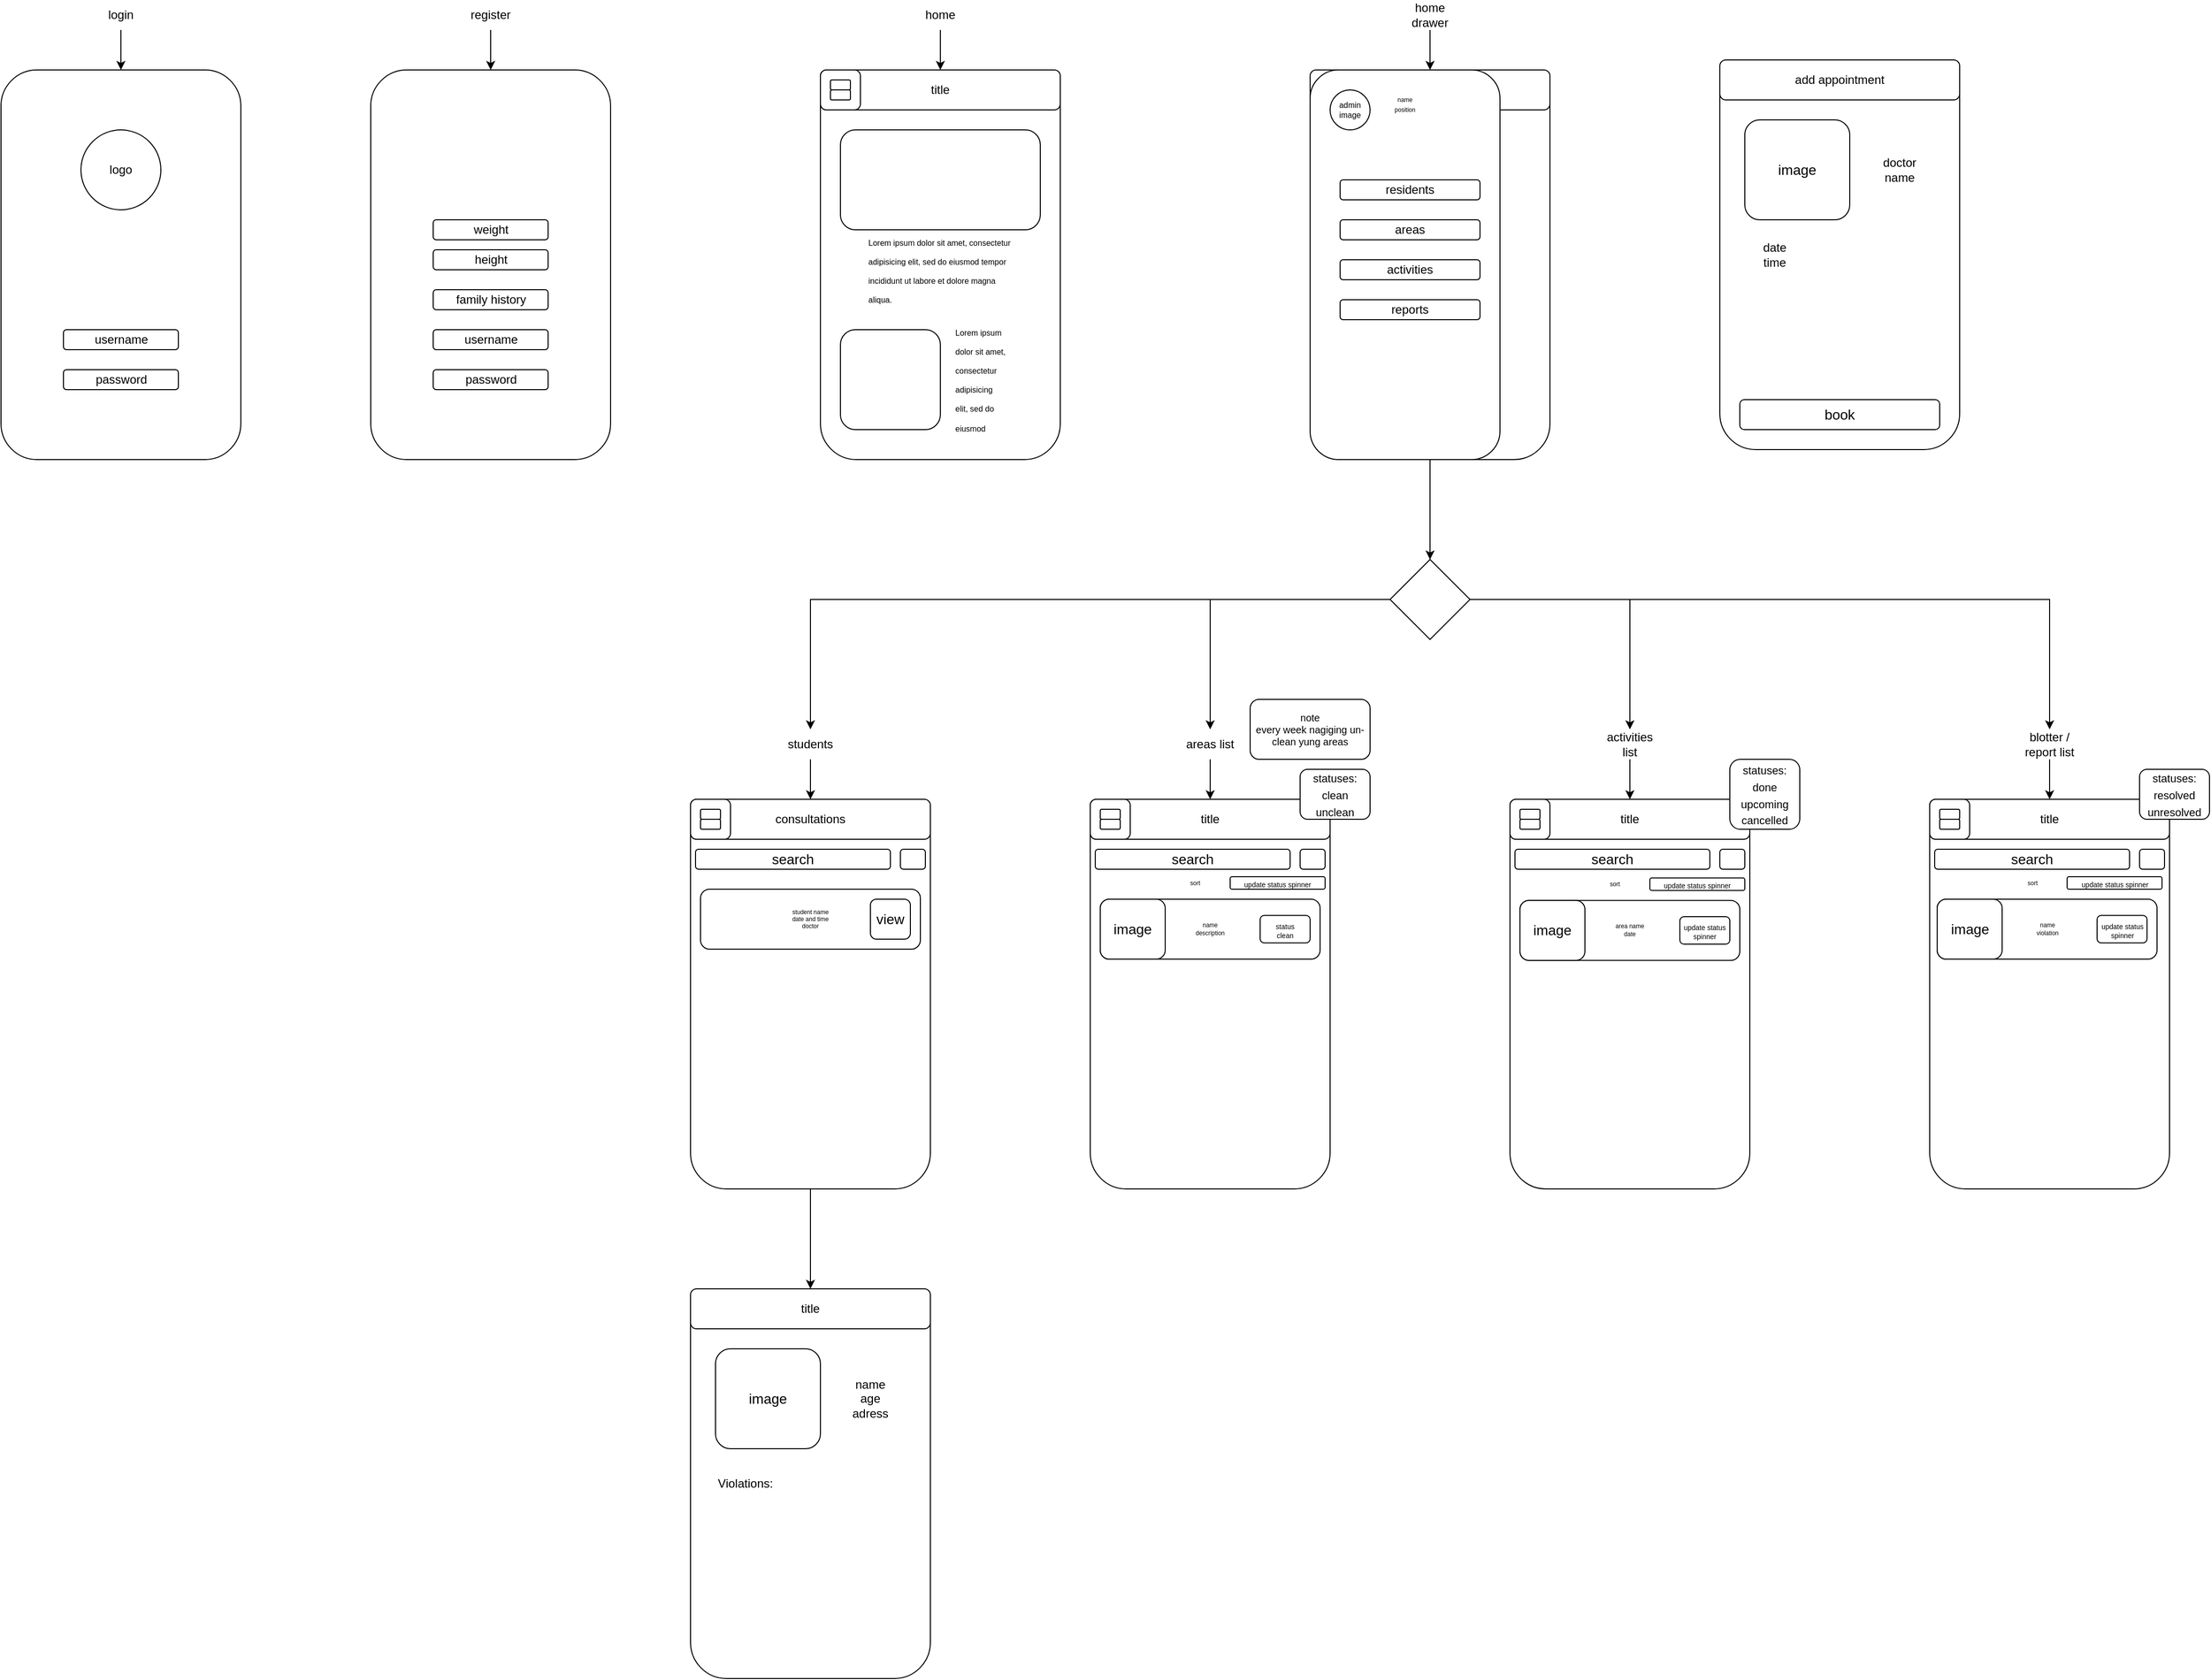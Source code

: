 <mxfile version="20.5.3" type="github">
  <diagram id="MdNPJtfJ6tt3xr-JiONw" name="Page-1">
    <mxGraphModel dx="2681" dy="520" grid="1" gridSize="10" guides="1" tooltips="1" connect="1" arrows="1" fold="1" page="1" pageScale="1" pageWidth="850" pageHeight="1100" math="0" shadow="0">
      <root>
        <mxCell id="0" />
        <mxCell id="1" parent="0" />
        <mxCell id="9QVJno16Qjs4szpw7Lwq-1" value="" style="rounded=1;whiteSpace=wrap;html=1;" vertex="1" parent="1">
          <mxGeometry x="-680" y="170" width="240" height="390" as="geometry" />
        </mxCell>
        <mxCell id="9QVJno16Qjs4szpw7Lwq-2" style="edgeStyle=orthogonalEdgeStyle;rounded=0;orthogonalLoop=1;jettySize=auto;html=1;" edge="1" parent="1" source="9QVJno16Qjs4szpw7Lwq-3" target="9QVJno16Qjs4szpw7Lwq-1">
          <mxGeometry relative="1" as="geometry" />
        </mxCell>
        <mxCell id="9QVJno16Qjs4szpw7Lwq-3" value="register" style="text;html=1;strokeColor=none;fillColor=none;align=center;verticalAlign=middle;whiteSpace=wrap;rounded=0;" vertex="1" parent="1">
          <mxGeometry x="-590" y="100" width="60" height="30" as="geometry" />
        </mxCell>
        <mxCell id="9QVJno16Qjs4szpw7Lwq-4" value="" style="rounded=1;whiteSpace=wrap;html=1;" vertex="1" parent="1">
          <mxGeometry x="-230" y="170" width="240" height="390" as="geometry" />
        </mxCell>
        <mxCell id="9QVJno16Qjs4szpw7Lwq-5" style="edgeStyle=orthogonalEdgeStyle;rounded=0;orthogonalLoop=1;jettySize=auto;html=1;" edge="1" parent="1" source="9QVJno16Qjs4szpw7Lwq-6" target="9QVJno16Qjs4szpw7Lwq-4">
          <mxGeometry relative="1" as="geometry" />
        </mxCell>
        <mxCell id="9QVJno16Qjs4szpw7Lwq-6" value="home" style="text;html=1;strokeColor=none;fillColor=none;align=center;verticalAlign=middle;whiteSpace=wrap;rounded=0;" vertex="1" parent="1">
          <mxGeometry x="-140" y="100" width="60" height="30" as="geometry" />
        </mxCell>
        <mxCell id="9QVJno16Qjs4szpw7Lwq-7" style="edgeStyle=orthogonalEdgeStyle;rounded=0;orthogonalLoop=1;jettySize=auto;html=1;entryX=0.5;entryY=0;entryDx=0;entryDy=0;" edge="1" parent="1" source="9QVJno16Qjs4szpw7Lwq-8" target="9QVJno16Qjs4szpw7Lwq-28">
          <mxGeometry relative="1" as="geometry" />
        </mxCell>
        <mxCell id="9QVJno16Qjs4szpw7Lwq-8" value="" style="rounded=1;whiteSpace=wrap;html=1;" vertex="1" parent="1">
          <mxGeometry x="260" y="170" width="240" height="390" as="geometry" />
        </mxCell>
        <mxCell id="9QVJno16Qjs4szpw7Lwq-9" style="edgeStyle=orthogonalEdgeStyle;rounded=0;orthogonalLoop=1;jettySize=auto;html=1;" edge="1" parent="1" source="9QVJno16Qjs4szpw7Lwq-10" target="9QVJno16Qjs4szpw7Lwq-8">
          <mxGeometry relative="1" as="geometry" />
        </mxCell>
        <mxCell id="9QVJno16Qjs4szpw7Lwq-10" value="home drawer" style="text;html=1;strokeColor=none;fillColor=none;align=center;verticalAlign=middle;whiteSpace=wrap;rounded=0;" vertex="1" parent="1">
          <mxGeometry x="350" y="100" width="60" height="30" as="geometry" />
        </mxCell>
        <mxCell id="9QVJno16Qjs4szpw7Lwq-12" style="edgeStyle=orthogonalEdgeStyle;rounded=0;orthogonalLoop=1;jettySize=auto;html=1;entryX=0.5;entryY=0;entryDx=0;entryDy=0;" edge="1" parent="1" source="9QVJno16Qjs4szpw7Lwq-13" target="9QVJno16Qjs4szpw7Lwq-105">
          <mxGeometry relative="1" as="geometry" />
        </mxCell>
        <mxCell id="9QVJno16Qjs4szpw7Lwq-13" value="" style="rounded=1;whiteSpace=wrap;html=1;" vertex="1" parent="1">
          <mxGeometry x="-360" y="900" width="240" height="390" as="geometry" />
        </mxCell>
        <mxCell id="9QVJno16Qjs4szpw7Lwq-14" style="edgeStyle=orthogonalEdgeStyle;rounded=0;orthogonalLoop=1;jettySize=auto;html=1;" edge="1" parent="1" source="9QVJno16Qjs4szpw7Lwq-15" target="9QVJno16Qjs4szpw7Lwq-13">
          <mxGeometry relative="1" as="geometry" />
        </mxCell>
        <mxCell id="9QVJno16Qjs4szpw7Lwq-15" value="&lt;div&gt;students&lt;/div&gt;" style="text;html=1;strokeColor=none;fillColor=none;align=center;verticalAlign=middle;whiteSpace=wrap;rounded=0;" vertex="1" parent="1">
          <mxGeometry x="-270" y="830" width="60" height="30" as="geometry" />
        </mxCell>
        <mxCell id="9QVJno16Qjs4szpw7Lwq-16" style="edgeStyle=orthogonalEdgeStyle;rounded=0;orthogonalLoop=1;jettySize=auto;html=1;entryX=0.5;entryY=0;entryDx=0;entryDy=0;" edge="1" parent="1" source="9QVJno16Qjs4szpw7Lwq-17" target="9QVJno16Qjs4szpw7Lwq-59">
          <mxGeometry relative="1" as="geometry">
            <mxPoint x="170" y="880" as="targetPoint" />
          </mxGeometry>
        </mxCell>
        <mxCell id="9QVJno16Qjs4szpw7Lwq-17" value="areas list" style="text;html=1;strokeColor=none;fillColor=none;align=center;verticalAlign=middle;whiteSpace=wrap;rounded=0;" vertex="1" parent="1">
          <mxGeometry x="130" y="830" width="60" height="30" as="geometry" />
        </mxCell>
        <mxCell id="9QVJno16Qjs4szpw7Lwq-18" value="" style="rounded=1;whiteSpace=wrap;html=1;" vertex="1" parent="1">
          <mxGeometry x="460" y="900" width="240" height="390" as="geometry" />
        </mxCell>
        <mxCell id="9QVJno16Qjs4szpw7Lwq-19" style="edgeStyle=orthogonalEdgeStyle;rounded=0;orthogonalLoop=1;jettySize=auto;html=1;" edge="1" parent="1" source="9QVJno16Qjs4szpw7Lwq-20" target="9QVJno16Qjs4szpw7Lwq-18">
          <mxGeometry relative="1" as="geometry" />
        </mxCell>
        <mxCell id="9QVJno16Qjs4szpw7Lwq-20" value="activities list" style="text;html=1;strokeColor=none;fillColor=none;align=center;verticalAlign=middle;whiteSpace=wrap;rounded=0;" vertex="1" parent="1">
          <mxGeometry x="550" y="830" width="60" height="30" as="geometry" />
        </mxCell>
        <mxCell id="9QVJno16Qjs4szpw7Lwq-21" value="" style="rounded=1;whiteSpace=wrap;html=1;" vertex="1" parent="1">
          <mxGeometry x="880" y="900" width="240" height="390" as="geometry" />
        </mxCell>
        <mxCell id="9QVJno16Qjs4szpw7Lwq-22" style="edgeStyle=orthogonalEdgeStyle;rounded=0;orthogonalLoop=1;jettySize=auto;html=1;" edge="1" parent="1" source="9QVJno16Qjs4szpw7Lwq-23" target="9QVJno16Qjs4szpw7Lwq-21">
          <mxGeometry relative="1" as="geometry" />
        </mxCell>
        <mxCell id="9QVJno16Qjs4szpw7Lwq-23" value="blotter / report list" style="text;html=1;strokeColor=none;fillColor=none;align=center;verticalAlign=middle;whiteSpace=wrap;rounded=0;" vertex="1" parent="1">
          <mxGeometry x="970" y="830" width="60" height="30" as="geometry" />
        </mxCell>
        <mxCell id="9QVJno16Qjs4szpw7Lwq-24" style="edgeStyle=orthogonalEdgeStyle;rounded=0;orthogonalLoop=1;jettySize=auto;html=1;entryX=0.5;entryY=0;entryDx=0;entryDy=0;" edge="1" parent="1" source="9QVJno16Qjs4szpw7Lwq-28" target="9QVJno16Qjs4szpw7Lwq-15">
          <mxGeometry relative="1" as="geometry" />
        </mxCell>
        <mxCell id="9QVJno16Qjs4szpw7Lwq-25" style="edgeStyle=orthogonalEdgeStyle;rounded=0;orthogonalLoop=1;jettySize=auto;html=1;entryX=0.5;entryY=0;entryDx=0;entryDy=0;" edge="1" parent="1" source="9QVJno16Qjs4szpw7Lwq-28" target="9QVJno16Qjs4szpw7Lwq-23">
          <mxGeometry relative="1" as="geometry" />
        </mxCell>
        <mxCell id="9QVJno16Qjs4szpw7Lwq-26" style="edgeStyle=orthogonalEdgeStyle;rounded=0;orthogonalLoop=1;jettySize=auto;html=1;entryX=0.5;entryY=0;entryDx=0;entryDy=0;" edge="1" parent="1" source="9QVJno16Qjs4szpw7Lwq-28" target="9QVJno16Qjs4szpw7Lwq-17">
          <mxGeometry relative="1" as="geometry" />
        </mxCell>
        <mxCell id="9QVJno16Qjs4szpw7Lwq-27" style="edgeStyle=orthogonalEdgeStyle;rounded=0;orthogonalLoop=1;jettySize=auto;html=1;entryX=0.5;entryY=0;entryDx=0;entryDy=0;" edge="1" parent="1" source="9QVJno16Qjs4szpw7Lwq-28" target="9QVJno16Qjs4szpw7Lwq-20">
          <mxGeometry relative="1" as="geometry" />
        </mxCell>
        <mxCell id="9QVJno16Qjs4szpw7Lwq-28" value="" style="rhombus;whiteSpace=wrap;html=1;" vertex="1" parent="1">
          <mxGeometry x="340" y="660" width="80" height="80" as="geometry" />
        </mxCell>
        <mxCell id="9QVJno16Qjs4szpw7Lwq-29" value="username" style="rounded=1;whiteSpace=wrap;html=1;" vertex="1" parent="1">
          <mxGeometry x="-617.5" y="430" width="115" height="20" as="geometry" />
        </mxCell>
        <mxCell id="9QVJno16Qjs4szpw7Lwq-30" value="password" style="rounded=1;whiteSpace=wrap;html=1;" vertex="1" parent="1">
          <mxGeometry x="-617.5" y="470" width="115" height="20" as="geometry" />
        </mxCell>
        <mxCell id="9QVJno16Qjs4szpw7Lwq-32" value="title" style="rounded=1;whiteSpace=wrap;html=1;" vertex="1" parent="1">
          <mxGeometry x="-230" y="170" width="240" height="40" as="geometry" />
        </mxCell>
        <mxCell id="9QVJno16Qjs4szpw7Lwq-33" value="" style="rounded=1;whiteSpace=wrap;html=1;" vertex="1" parent="1">
          <mxGeometry x="-230" y="170" width="40" height="40" as="geometry" />
        </mxCell>
        <mxCell id="9QVJno16Qjs4szpw7Lwq-34" value="" style="rounded=1;whiteSpace=wrap;html=1;" vertex="1" parent="1">
          <mxGeometry x="-220" y="180" width="20" height="10" as="geometry" />
        </mxCell>
        <mxCell id="9QVJno16Qjs4szpw7Lwq-35" value="" style="rounded=1;whiteSpace=wrap;html=1;" vertex="1" parent="1">
          <mxGeometry x="-220" y="190" width="20" height="10" as="geometry" />
        </mxCell>
        <mxCell id="9QVJno16Qjs4szpw7Lwq-36" value="" style="rounded=1;whiteSpace=wrap;html=1;" vertex="1" parent="1">
          <mxGeometry x="-210" y="230" width="200" height="100" as="geometry" />
        </mxCell>
        <mxCell id="9QVJno16Qjs4szpw7Lwq-37" value="" style="rounded=1;whiteSpace=wrap;html=1;" vertex="1" parent="1">
          <mxGeometry x="-210" y="430" width="100" height="100" as="geometry" />
        </mxCell>
        <mxCell id="9QVJno16Qjs4szpw7Lwq-38" value="&lt;blockquote style=&quot;font-size: 8px;&quot;&gt;&lt;h1 style=&quot;&quot;&gt;&lt;font style=&quot;font-size: 8px;&quot;&gt;&lt;span style=&quot;font-weight: normal;&quot;&gt;Lorem ipsum dolor sit amet, consectetur adipisicing elit, sed do eiusmod tempor incididunt ut labore et dolore magna aliqua.&lt;/span&gt;&lt;/font&gt;&lt;/h1&gt;&lt;/blockquote&gt;" style="text;html=1;strokeColor=none;fillColor=none;spacing=5;spacingTop=-20;whiteSpace=wrap;overflow=hidden;rounded=0;" vertex="1" parent="1">
          <mxGeometry x="-227.5" y="330" width="237.5" height="80" as="geometry" />
        </mxCell>
        <mxCell id="9QVJno16Qjs4szpw7Lwq-39" value="&lt;blockquote style=&quot;font-size: 8px;&quot;&gt;&lt;h1 style=&quot;&quot;&gt;&lt;font style=&quot;font-size: 8px;&quot;&gt;&lt;span style=&quot;font-weight: normal;&quot;&gt;Lorem ipsum dolor sit amet, consectetur adipisicing elit, sed do eiusmod tempor incididunt ut labore et dolore magna aliqua.&lt;/span&gt;&lt;/font&gt;&lt;/h1&gt;&lt;/blockquote&gt;" style="text;html=1;strokeColor=none;fillColor=none;spacing=5;spacingTop=-20;whiteSpace=wrap;overflow=hidden;rounded=0;" vertex="1" parent="1">
          <mxGeometry x="-140" y="420" width="140" height="120" as="geometry" />
        </mxCell>
        <mxCell id="9QVJno16Qjs4szpw7Lwq-40" value="title" style="rounded=1;whiteSpace=wrap;html=1;" vertex="1" parent="1">
          <mxGeometry x="260" y="170" width="240" height="40" as="geometry" />
        </mxCell>
        <mxCell id="9QVJno16Qjs4szpw7Lwq-41" value="" style="rounded=1;whiteSpace=wrap;html=1;fontSize=8;" vertex="1" parent="1">
          <mxGeometry x="260" y="170" width="190" height="390" as="geometry" />
        </mxCell>
        <mxCell id="9QVJno16Qjs4szpw7Lwq-42" value="residents" style="rounded=1;whiteSpace=wrap;html=1;" vertex="1" parent="1">
          <mxGeometry x="290" y="280" width="140" height="20" as="geometry" />
        </mxCell>
        <mxCell id="9QVJno16Qjs4szpw7Lwq-43" value="admin image" style="ellipse;whiteSpace=wrap;html=1;aspect=fixed;fontSize=8;" vertex="1" parent="1">
          <mxGeometry x="280" y="190" width="40" height="40" as="geometry" />
        </mxCell>
        <mxCell id="9QVJno16Qjs4szpw7Lwq-44" value="areas" style="rounded=1;whiteSpace=wrap;html=1;" vertex="1" parent="1">
          <mxGeometry x="290" y="320" width="140" height="20" as="geometry" />
        </mxCell>
        <mxCell id="9QVJno16Qjs4szpw7Lwq-45" value="activities" style="rounded=1;whiteSpace=wrap;html=1;" vertex="1" parent="1">
          <mxGeometry x="290" y="360" width="140" height="20" as="geometry" />
        </mxCell>
        <mxCell id="9QVJno16Qjs4szpw7Lwq-46" value="reports" style="rounded=1;whiteSpace=wrap;html=1;" vertex="1" parent="1">
          <mxGeometry x="290" y="400" width="140" height="20" as="geometry" />
        </mxCell>
        <mxCell id="9QVJno16Qjs4szpw7Lwq-47" value="name" style="text;html=1;strokeColor=none;fillColor=none;align=center;verticalAlign=middle;whiteSpace=wrap;rounded=0;fontSize=6;" vertex="1" parent="1">
          <mxGeometry x="340" y="195" width="30" height="10" as="geometry" />
        </mxCell>
        <mxCell id="9QVJno16Qjs4szpw7Lwq-48" value="position" style="text;html=1;strokeColor=none;fillColor=none;align=center;verticalAlign=middle;whiteSpace=wrap;rounded=0;fontSize=6;" vertex="1" parent="1">
          <mxGeometry x="340" y="205" width="30" height="10" as="geometry" />
        </mxCell>
        <mxCell id="9QVJno16Qjs4szpw7Lwq-49" value="student name&lt;br&gt;date and time&lt;br&gt;doctor" style="rounded=1;whiteSpace=wrap;html=1;fontSize=6;" vertex="1" parent="1">
          <mxGeometry x="-350" y="990" width="220" height="60" as="geometry" />
        </mxCell>
        <mxCell id="9QVJno16Qjs4szpw7Lwq-51" value="search" style="rounded=1;whiteSpace=wrap;html=1;fontSize=14;" vertex="1" parent="1">
          <mxGeometry x="-355" y="950" width="195" height="20" as="geometry" />
        </mxCell>
        <mxCell id="9QVJno16Qjs4szpw7Lwq-52" value="consultations" style="rounded=1;whiteSpace=wrap;html=1;" vertex="1" parent="1">
          <mxGeometry x="-360" y="900" width="240" height="40" as="geometry" />
        </mxCell>
        <mxCell id="9QVJno16Qjs4szpw7Lwq-53" value="" style="rounded=1;whiteSpace=wrap;html=1;fontSize=14;" vertex="1" parent="1">
          <mxGeometry x="-150" y="950" width="25" height="20" as="geometry" />
        </mxCell>
        <mxCell id="9QVJno16Qjs4szpw7Lwq-55" value="" style="rounded=1;whiteSpace=wrap;html=1;" vertex="1" parent="1">
          <mxGeometry x="40" y="900" width="240" height="390" as="geometry" />
        </mxCell>
        <mxCell id="9QVJno16Qjs4szpw7Lwq-56" value="name&lt;br&gt;description" style="rounded=1;whiteSpace=wrap;html=1;fontSize=6;" vertex="1" parent="1">
          <mxGeometry x="50" y="1000" width="220" height="60" as="geometry" />
        </mxCell>
        <mxCell id="9QVJno16Qjs4szpw7Lwq-57" value="&lt;font style=&quot;font-size: 14px;&quot;&gt;image&lt;/font&gt;" style="rounded=1;whiteSpace=wrap;html=1;fontSize=6;" vertex="1" parent="1">
          <mxGeometry x="50" y="1000" width="65" height="60" as="geometry" />
        </mxCell>
        <mxCell id="9QVJno16Qjs4szpw7Lwq-58" value="search" style="rounded=1;whiteSpace=wrap;html=1;fontSize=14;" vertex="1" parent="1">
          <mxGeometry x="45" y="950" width="195" height="20" as="geometry" />
        </mxCell>
        <mxCell id="9QVJno16Qjs4szpw7Lwq-59" value="title" style="rounded=1;whiteSpace=wrap;html=1;" vertex="1" parent="1">
          <mxGeometry x="40" y="900" width="240" height="40" as="geometry" />
        </mxCell>
        <mxCell id="9QVJno16Qjs4szpw7Lwq-60" value="" style="rounded=1;whiteSpace=wrap;html=1;fontSize=14;" vertex="1" parent="1">
          <mxGeometry x="250" y="950" width="25" height="20" as="geometry" />
        </mxCell>
        <mxCell id="9QVJno16Qjs4szpw7Lwq-61" value="&lt;p style=&quot;line-height: 50%;&quot;&gt;&lt;font style=&quot;font-size: 7px;&quot;&gt; status &lt;br&gt;clean&lt;br&gt;&lt;/font&gt;&lt;/p&gt;" style="rounded=1;whiteSpace=wrap;html=1;fontSize=14;" vertex="1" parent="1">
          <mxGeometry x="210" y="1016.25" width="50" height="27.5" as="geometry" />
        </mxCell>
        <mxCell id="9QVJno16Qjs4szpw7Lwq-62" value="" style="rounded=1;whiteSpace=wrap;html=1;" vertex="1" parent="1">
          <mxGeometry x="-360" y="900" width="40" height="40" as="geometry" />
        </mxCell>
        <mxCell id="9QVJno16Qjs4szpw7Lwq-63" value="" style="rounded=1;whiteSpace=wrap;html=1;" vertex="1" parent="1">
          <mxGeometry x="-350" y="910" width="20" height="10" as="geometry" />
        </mxCell>
        <mxCell id="9QVJno16Qjs4szpw7Lwq-64" value="" style="rounded=1;whiteSpace=wrap;html=1;" vertex="1" parent="1">
          <mxGeometry x="-350" y="920" width="20" height="10" as="geometry" />
        </mxCell>
        <mxCell id="9QVJno16Qjs4szpw7Lwq-65" value="" style="rounded=1;whiteSpace=wrap;html=1;" vertex="1" parent="1">
          <mxGeometry x="40" y="900" width="40" height="40" as="geometry" />
        </mxCell>
        <mxCell id="9QVJno16Qjs4szpw7Lwq-66" value="" style="rounded=1;whiteSpace=wrap;html=1;" vertex="1" parent="1">
          <mxGeometry x="50" y="910" width="20" height="10" as="geometry" />
        </mxCell>
        <mxCell id="9QVJno16Qjs4szpw7Lwq-67" value="" style="rounded=1;whiteSpace=wrap;html=1;" vertex="1" parent="1">
          <mxGeometry x="50" y="920" width="20" height="10" as="geometry" />
        </mxCell>
        <mxCell id="9QVJno16Qjs4szpw7Lwq-68" value="title" style="rounded=1;whiteSpace=wrap;html=1;" vertex="1" parent="1">
          <mxGeometry x="460" y="900" width="240" height="40" as="geometry" />
        </mxCell>
        <mxCell id="9QVJno16Qjs4szpw7Lwq-69" value="" style="rounded=1;whiteSpace=wrap;html=1;" vertex="1" parent="1">
          <mxGeometry x="460" y="900" width="40" height="40" as="geometry" />
        </mxCell>
        <mxCell id="9QVJno16Qjs4szpw7Lwq-70" value="" style="rounded=1;whiteSpace=wrap;html=1;" vertex="1" parent="1">
          <mxGeometry x="470" y="910" width="20" height="10" as="geometry" />
        </mxCell>
        <mxCell id="9QVJno16Qjs4szpw7Lwq-71" value="" style="rounded=1;whiteSpace=wrap;html=1;" vertex="1" parent="1">
          <mxGeometry x="470" y="920" width="20" height="10" as="geometry" />
        </mxCell>
        <mxCell id="9QVJno16Qjs4szpw7Lwq-72" value="&lt;font style=&quot;font-size: 10px;&quot;&gt;note&lt;br&gt;every week nagiging un-clean yung areas&lt;/font&gt;" style="rounded=1;whiteSpace=wrap;html=1;fontSize=7;" vertex="1" parent="1">
          <mxGeometry x="200" y="800" width="120" height="60" as="geometry" />
        </mxCell>
        <mxCell id="9QVJno16Qjs4szpw7Lwq-73" value="search" style="rounded=1;whiteSpace=wrap;html=1;fontSize=14;" vertex="1" parent="1">
          <mxGeometry x="465" y="950" width="195" height="20" as="geometry" />
        </mxCell>
        <mxCell id="9QVJno16Qjs4szpw7Lwq-74" value="" style="rounded=1;whiteSpace=wrap;html=1;fontSize=14;" vertex="1" parent="1">
          <mxGeometry x="670" y="950" width="25" height="20" as="geometry" />
        </mxCell>
        <mxCell id="9QVJno16Qjs4szpw7Lwq-75" value="title" style="rounded=1;whiteSpace=wrap;html=1;" vertex="1" parent="1">
          <mxGeometry x="880" y="900" width="240" height="40" as="geometry" />
        </mxCell>
        <mxCell id="9QVJno16Qjs4szpw7Lwq-76" value="" style="rounded=1;whiteSpace=wrap;html=1;" vertex="1" parent="1">
          <mxGeometry x="880" y="900" width="40" height="40" as="geometry" />
        </mxCell>
        <mxCell id="9QVJno16Qjs4szpw7Lwq-77" value="" style="rounded=1;whiteSpace=wrap;html=1;" vertex="1" parent="1">
          <mxGeometry x="890" y="910" width="20" height="10" as="geometry" />
        </mxCell>
        <mxCell id="9QVJno16Qjs4szpw7Lwq-78" value="" style="rounded=1;whiteSpace=wrap;html=1;" vertex="1" parent="1">
          <mxGeometry x="890" y="920" width="20" height="10" as="geometry" />
        </mxCell>
        <mxCell id="9QVJno16Qjs4szpw7Lwq-79" value="search" style="rounded=1;whiteSpace=wrap;html=1;fontSize=14;" vertex="1" parent="1">
          <mxGeometry x="885" y="950" width="195" height="20" as="geometry" />
        </mxCell>
        <mxCell id="9QVJno16Qjs4szpw7Lwq-80" value="" style="rounded=1;whiteSpace=wrap;html=1;fontSize=14;" vertex="1" parent="1">
          <mxGeometry x="1090" y="950" width="25" height="20" as="geometry" />
        </mxCell>
        <mxCell id="9QVJno16Qjs4szpw7Lwq-81" value="&lt;font style=&quot;font-size: 11px;&quot;&gt;statuses:&lt;br&gt;clean&lt;br&gt;unclean&lt;br&gt;&lt;/font&gt;" style="rounded=1;whiteSpace=wrap;html=1;fontSize=14;" vertex="1" parent="1">
          <mxGeometry x="250" y="870" width="70" height="50" as="geometry" />
        </mxCell>
        <mxCell id="9QVJno16Qjs4szpw7Lwq-82" value="&lt;font style=&quot;font-size: 11px;&quot;&gt;statuses:&lt;br&gt;done&lt;br&gt;upcoming&lt;br&gt;cancelled&lt;br&gt;&lt;/font&gt;" style="rounded=1;whiteSpace=wrap;html=1;fontSize=14;" vertex="1" parent="1">
          <mxGeometry x="680" y="860" width="70" height="70" as="geometry" />
        </mxCell>
        <mxCell id="9QVJno16Qjs4szpw7Lwq-83" value="&lt;font style=&quot;font-size: 11px;&quot;&gt;statuses:&lt;br&gt;resolved&lt;br&gt;unresolved&lt;br&gt;&lt;/font&gt;" style="rounded=1;whiteSpace=wrap;html=1;fontSize=14;" vertex="1" parent="1">
          <mxGeometry x="1090" y="870" width="70" height="50" as="geometry" />
        </mxCell>
        <mxCell id="9QVJno16Qjs4szpw7Lwq-84" value="&lt;p style=&quot;line-height: 50%;&quot;&gt;&lt;font style=&quot;font-size: 7px;&quot;&gt;update status spinner&lt;br&gt;&lt;/font&gt;&lt;/p&gt;" style="rounded=1;whiteSpace=wrap;html=1;fontSize=14;" vertex="1" parent="1">
          <mxGeometry x="180" y="977.5" width="95" height="12.5" as="geometry" />
        </mxCell>
        <mxCell id="9QVJno16Qjs4szpw7Lwq-85" value="sort" style="text;html=1;strokeColor=none;fillColor=none;align=center;verticalAlign=middle;whiteSpace=wrap;rounded=0;fontSize=6;" vertex="1" parent="1">
          <mxGeometry x="115" y="978" width="60" height="12" as="geometry" />
        </mxCell>
        <mxCell id="9QVJno16Qjs4szpw7Lwq-86" value="area name&lt;br&gt;date" style="rounded=1;whiteSpace=wrap;html=1;fontSize=6;" vertex="1" parent="1">
          <mxGeometry x="470" y="1001.25" width="220" height="60" as="geometry" />
        </mxCell>
        <mxCell id="9QVJno16Qjs4szpw7Lwq-87" value="&lt;font style=&quot;font-size: 14px;&quot;&gt;image&lt;/font&gt;" style="rounded=1;whiteSpace=wrap;html=1;fontSize=6;" vertex="1" parent="1">
          <mxGeometry x="470" y="1001.25" width="65" height="60" as="geometry" />
        </mxCell>
        <mxCell id="9QVJno16Qjs4szpw7Lwq-88" value="&lt;p style=&quot;line-height: 50%;&quot;&gt;&lt;font style=&quot;font-size: 7px;&quot;&gt;update status spinner&lt;br&gt;&lt;/font&gt;&lt;/p&gt;" style="rounded=1;whiteSpace=wrap;html=1;fontSize=14;" vertex="1" parent="1">
          <mxGeometry x="630" y="1017.5" width="50" height="27.5" as="geometry" />
        </mxCell>
        <mxCell id="9QVJno16Qjs4szpw7Lwq-89" value="&lt;p style=&quot;line-height: 50%;&quot;&gt;&lt;font style=&quot;font-size: 7px;&quot;&gt;update status spinner&lt;br&gt;&lt;/font&gt;&lt;/p&gt;" style="rounded=1;whiteSpace=wrap;html=1;fontSize=14;" vertex="1" parent="1">
          <mxGeometry x="600" y="978.75" width="95" height="12.5" as="geometry" />
        </mxCell>
        <mxCell id="9QVJno16Qjs4szpw7Lwq-90" value="sort" style="text;html=1;strokeColor=none;fillColor=none;align=center;verticalAlign=middle;whiteSpace=wrap;rounded=0;fontSize=6;" vertex="1" parent="1">
          <mxGeometry x="535" y="979.25" width="60" height="12" as="geometry" />
        </mxCell>
        <mxCell id="9QVJno16Qjs4szpw7Lwq-91" value="name&lt;br&gt;violation" style="rounded=1;whiteSpace=wrap;html=1;fontSize=6;" vertex="1" parent="1">
          <mxGeometry x="887.5" y="1000" width="220" height="60" as="geometry" />
        </mxCell>
        <mxCell id="9QVJno16Qjs4szpw7Lwq-92" value="&lt;font style=&quot;font-size: 14px;&quot;&gt;image&lt;/font&gt;" style="rounded=1;whiteSpace=wrap;html=1;fontSize=6;" vertex="1" parent="1">
          <mxGeometry x="887.5" y="1000" width="65" height="60" as="geometry" />
        </mxCell>
        <mxCell id="9QVJno16Qjs4szpw7Lwq-93" value="&lt;p style=&quot;line-height: 50%;&quot;&gt;&lt;font style=&quot;font-size: 7px;&quot;&gt;update status spinner&lt;br&gt;&lt;/font&gt;&lt;/p&gt;" style="rounded=1;whiteSpace=wrap;html=1;fontSize=14;" vertex="1" parent="1">
          <mxGeometry x="1047.5" y="1016.25" width="50" height="27.5" as="geometry" />
        </mxCell>
        <mxCell id="9QVJno16Qjs4szpw7Lwq-94" value="&lt;p style=&quot;line-height: 50%;&quot;&gt;&lt;font style=&quot;font-size: 7px;&quot;&gt;update status spinner&lt;br&gt;&lt;/font&gt;&lt;/p&gt;" style="rounded=1;whiteSpace=wrap;html=1;fontSize=14;" vertex="1" parent="1">
          <mxGeometry x="1017.5" y="977.5" width="95" height="12.5" as="geometry" />
        </mxCell>
        <mxCell id="9QVJno16Qjs4szpw7Lwq-95" value="sort" style="text;html=1;strokeColor=none;fillColor=none;align=center;verticalAlign=middle;whiteSpace=wrap;rounded=0;fontSize=6;" vertex="1" parent="1">
          <mxGeometry x="952.5" y="978" width="60" height="12" as="geometry" />
        </mxCell>
        <mxCell id="9QVJno16Qjs4szpw7Lwq-103" value="view" style="rounded=1;whiteSpace=wrap;html=1;fontSize=14;" vertex="1" parent="1">
          <mxGeometry x="-180" y="1000" width="40" height="40" as="geometry" />
        </mxCell>
        <mxCell id="9QVJno16Qjs4szpw7Lwq-104" value="" style="rounded=1;whiteSpace=wrap;html=1;" vertex="1" parent="1">
          <mxGeometry x="-360" y="1390" width="240" height="390" as="geometry" />
        </mxCell>
        <mxCell id="9QVJno16Qjs4szpw7Lwq-105" value="title" style="rounded=1;whiteSpace=wrap;html=1;" vertex="1" parent="1">
          <mxGeometry x="-360" y="1390" width="240" height="40" as="geometry" />
        </mxCell>
        <mxCell id="9QVJno16Qjs4szpw7Lwq-106" value="image" style="rounded=1;whiteSpace=wrap;html=1;fontSize=14;" vertex="1" parent="1">
          <mxGeometry x="-335" y="1450" width="105" height="100" as="geometry" />
        </mxCell>
        <mxCell id="9QVJno16Qjs4szpw7Lwq-107" value="&lt;div&gt;name&lt;br&gt;age&lt;/div&gt;&lt;div&gt;adress&lt;br&gt;&lt;/div&gt;" style="text;html=1;strokeColor=none;fillColor=none;align=center;verticalAlign=middle;whiteSpace=wrap;rounded=0;" vertex="1" parent="1">
          <mxGeometry x="-210" y="1470" width="60" height="60" as="geometry" />
        </mxCell>
        <mxCell id="9QVJno16Qjs4szpw7Lwq-108" value="Violations:" style="text;html=1;strokeColor=none;fillColor=none;align=center;verticalAlign=middle;whiteSpace=wrap;rounded=0;" vertex="1" parent="1">
          <mxGeometry x="-335" y="1570" width="60" height="30" as="geometry" />
        </mxCell>
        <mxCell id="9QVJno16Qjs4szpw7Lwq-109" value="" style="rounded=1;whiteSpace=wrap;html=1;" vertex="1" parent="1">
          <mxGeometry x="-1050" y="170" width="240" height="390" as="geometry" />
        </mxCell>
        <mxCell id="9QVJno16Qjs4szpw7Lwq-110" style="edgeStyle=orthogonalEdgeStyle;rounded=0;orthogonalLoop=1;jettySize=auto;html=1;" edge="1" parent="1" source="9QVJno16Qjs4szpw7Lwq-111" target="9QVJno16Qjs4szpw7Lwq-109">
          <mxGeometry relative="1" as="geometry" />
        </mxCell>
        <mxCell id="9QVJno16Qjs4szpw7Lwq-111" value="login" style="text;html=1;strokeColor=none;fillColor=none;align=center;verticalAlign=middle;whiteSpace=wrap;rounded=0;" vertex="1" parent="1">
          <mxGeometry x="-960" y="100" width="60" height="30" as="geometry" />
        </mxCell>
        <mxCell id="9QVJno16Qjs4szpw7Lwq-112" value="username" style="rounded=1;whiteSpace=wrap;html=1;" vertex="1" parent="1">
          <mxGeometry x="-987.5" y="430" width="115" height="20" as="geometry" />
        </mxCell>
        <mxCell id="9QVJno16Qjs4szpw7Lwq-113" value="password" style="rounded=1;whiteSpace=wrap;html=1;" vertex="1" parent="1">
          <mxGeometry x="-987.5" y="470" width="115" height="20" as="geometry" />
        </mxCell>
        <mxCell id="9QVJno16Qjs4szpw7Lwq-114" value="logo" style="ellipse;whiteSpace=wrap;html=1;aspect=fixed;" vertex="1" parent="1">
          <mxGeometry x="-970" y="230" width="80" height="80" as="geometry" />
        </mxCell>
        <mxCell id="9QVJno16Qjs4szpw7Lwq-115" value="family history" style="rounded=1;whiteSpace=wrap;html=1;" vertex="1" parent="1">
          <mxGeometry x="-617.5" y="390" width="115" height="20" as="geometry" />
        </mxCell>
        <mxCell id="9QVJno16Qjs4szpw7Lwq-116" value="height" style="rounded=1;whiteSpace=wrap;html=1;" vertex="1" parent="1">
          <mxGeometry x="-617.5" y="350" width="115" height="20" as="geometry" />
        </mxCell>
        <mxCell id="9QVJno16Qjs4szpw7Lwq-117" value="weight" style="rounded=1;whiteSpace=wrap;html=1;" vertex="1" parent="1">
          <mxGeometry x="-617.5" y="320" width="115" height="20" as="geometry" />
        </mxCell>
        <mxCell id="9QVJno16Qjs4szpw7Lwq-118" value="" style="rounded=1;whiteSpace=wrap;html=1;" vertex="1" parent="1">
          <mxGeometry x="670" y="160" width="240" height="390" as="geometry" />
        </mxCell>
        <mxCell id="9QVJno16Qjs4szpw7Lwq-119" value="add appointment" style="rounded=1;whiteSpace=wrap;html=1;" vertex="1" parent="1">
          <mxGeometry x="670" y="160" width="240" height="40" as="geometry" />
        </mxCell>
        <mxCell id="9QVJno16Qjs4szpw7Lwq-120" value="image" style="rounded=1;whiteSpace=wrap;html=1;fontSize=14;" vertex="1" parent="1">
          <mxGeometry x="695" y="220" width="105" height="100" as="geometry" />
        </mxCell>
        <mxCell id="9QVJno16Qjs4szpw7Lwq-121" value="doctor name&lt;br&gt;" style="text;html=1;strokeColor=none;fillColor=none;align=center;verticalAlign=middle;whiteSpace=wrap;rounded=0;" vertex="1" parent="1">
          <mxGeometry x="820" y="240" width="60" height="60" as="geometry" />
        </mxCell>
        <mxCell id="9QVJno16Qjs4szpw7Lwq-122" value="date&lt;br&gt;time" style="text;html=1;strokeColor=none;fillColor=none;align=center;verticalAlign=middle;whiteSpace=wrap;rounded=0;" vertex="1" parent="1">
          <mxGeometry x="695" y="340" width="60" height="30" as="geometry" />
        </mxCell>
        <mxCell id="9QVJno16Qjs4szpw7Lwq-123" value="book" style="rounded=1;whiteSpace=wrap;html=1;fontSize=14;" vertex="1" parent="1">
          <mxGeometry x="690" y="500" width="200" height="30" as="geometry" />
        </mxCell>
      </root>
    </mxGraphModel>
  </diagram>
</mxfile>
